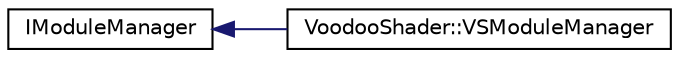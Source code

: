 digraph G
{
  edge [fontname="Helvetica",fontsize="10",labelfontname="Helvetica",labelfontsize="10"];
  node [fontname="Helvetica",fontsize="10",shape=record];
  rankdir="LR";
  Node1 [label="IModuleManager",height=0.2,width=0.4,color="black", fillcolor="white", style="filled",URL="$class_i_module_manager.html"];
  Node1 -> Node2 [dir="back",color="midnightblue",fontsize="10",style="solid",fontname="Helvetica"];
  Node2 [label="VoodooShader::VSModuleManager",height=0.2,width=0.4,color="black", fillcolor="white", style="filled",URL="$class_voodoo_shader_1_1_v_s_module_manager.html"];
}

